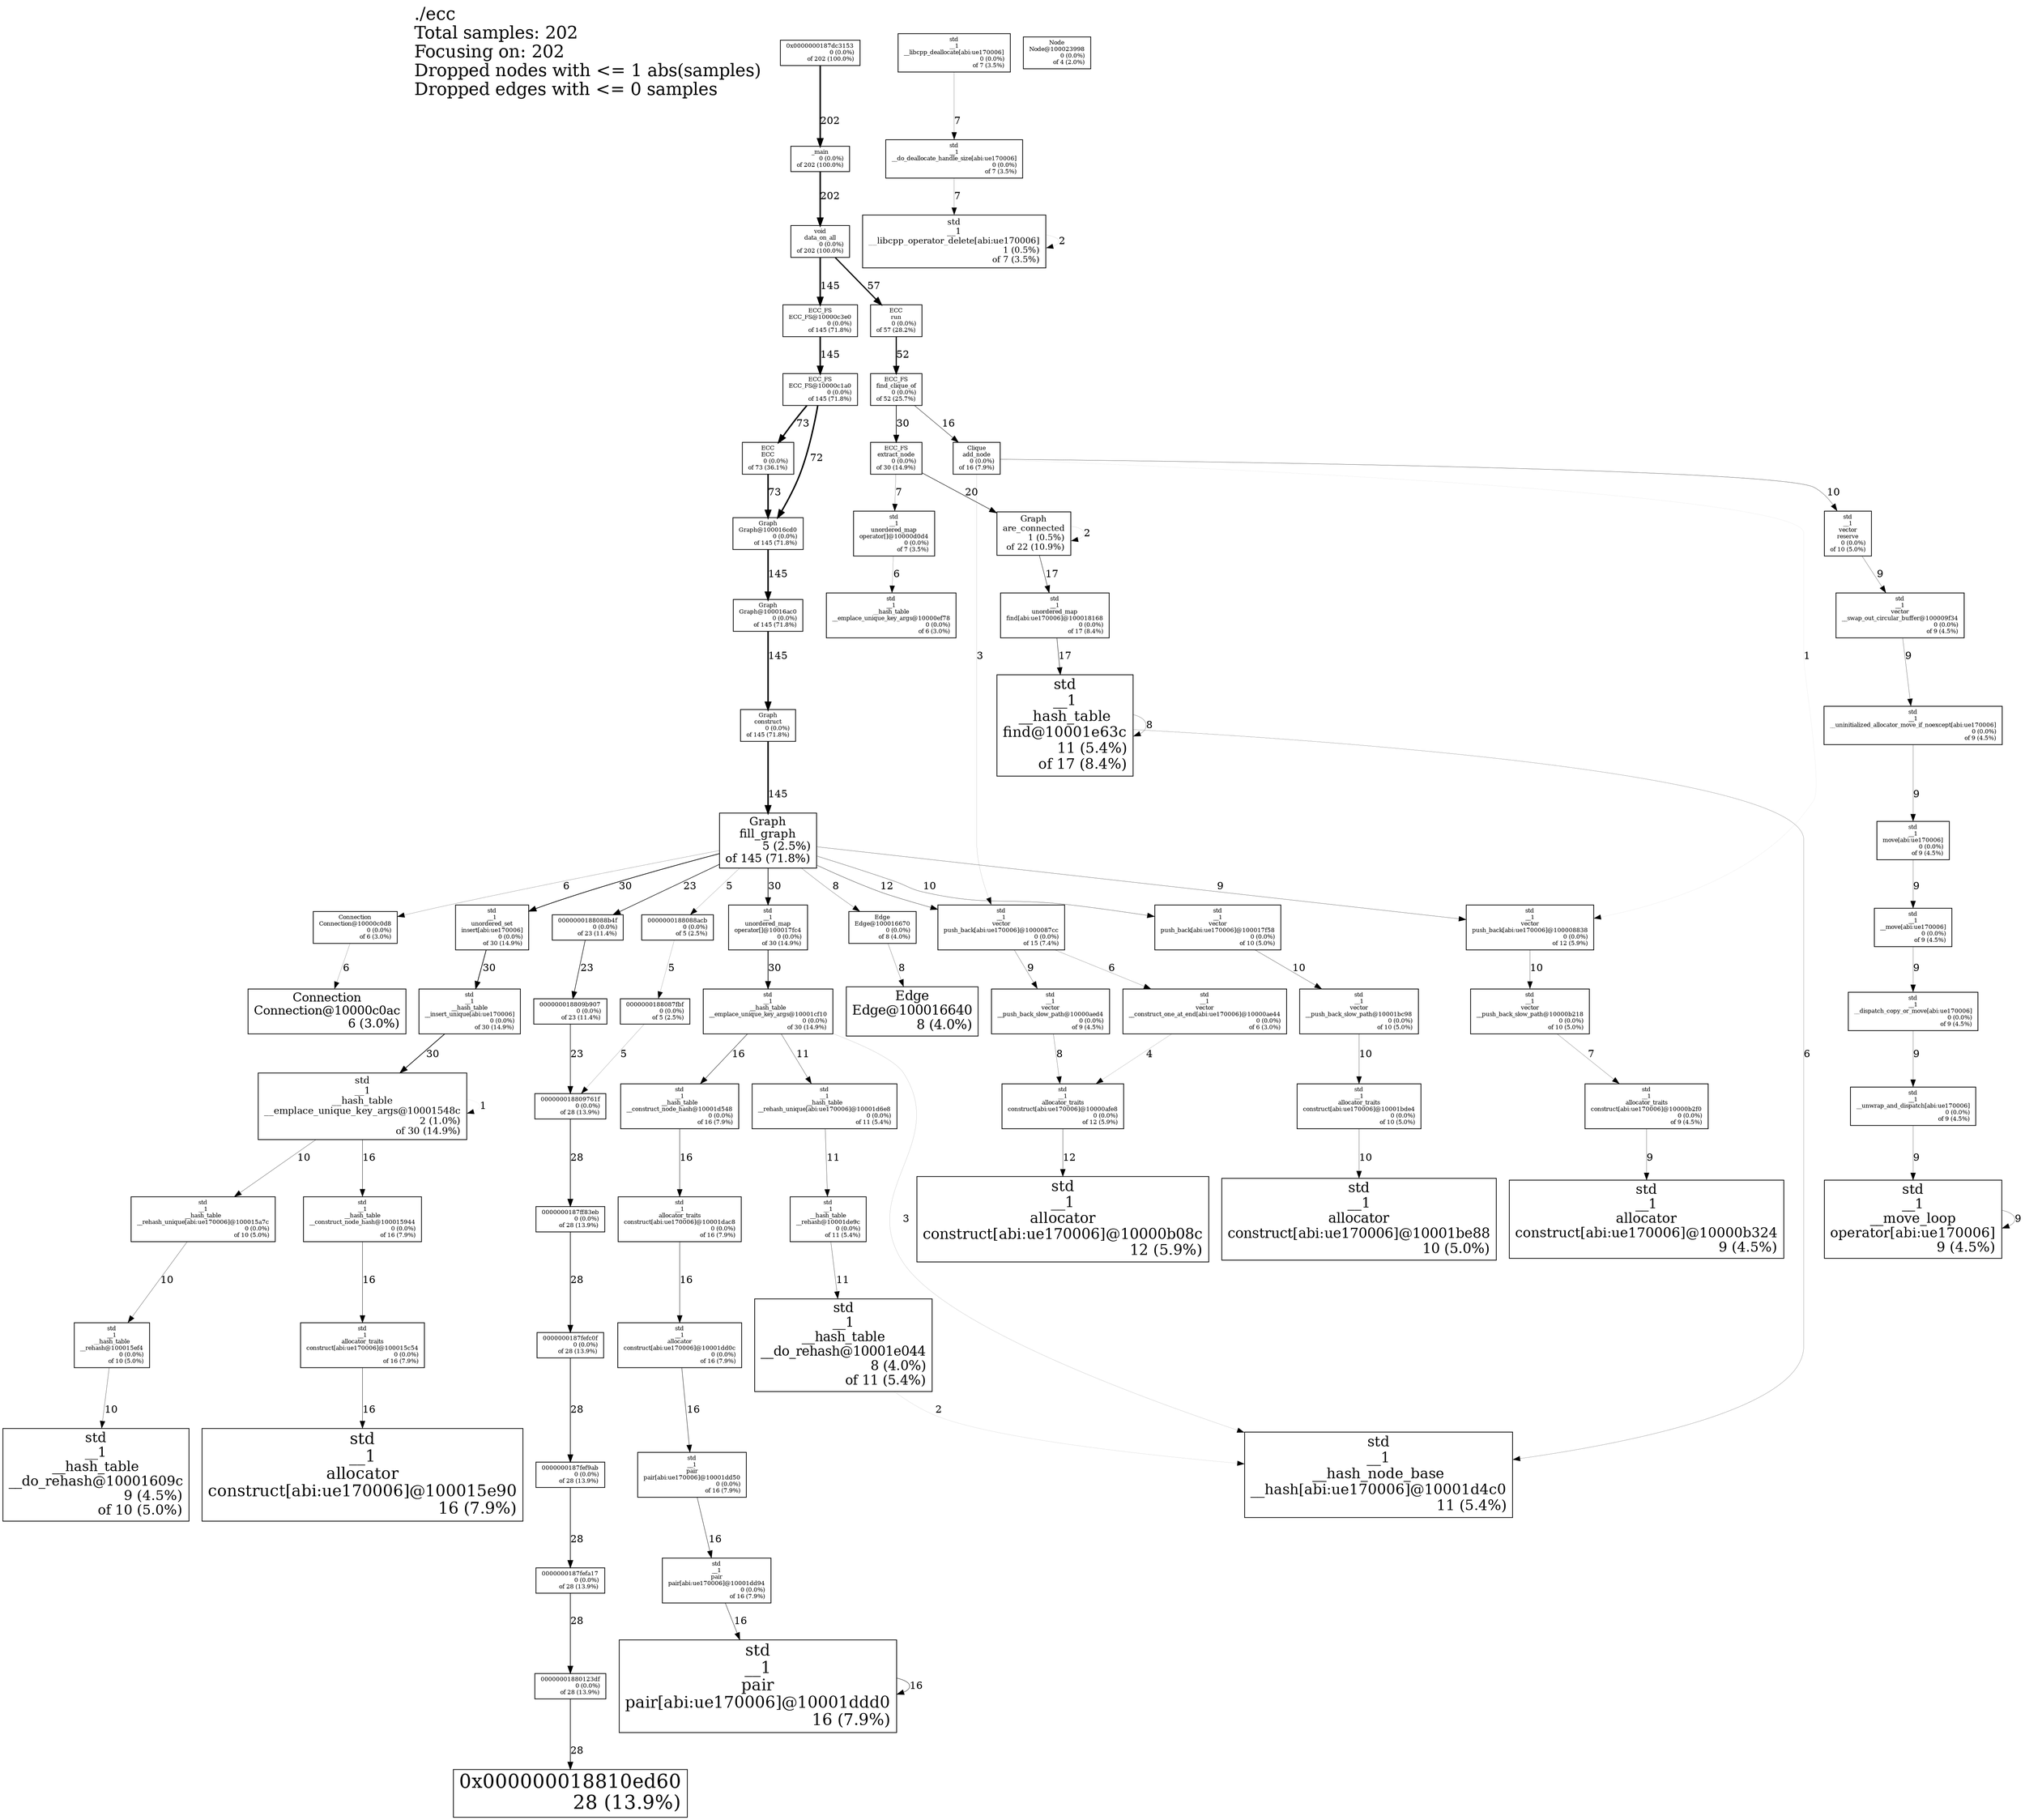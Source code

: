 digraph "./ecc; 202 samples" {
node [width=0.375,height=0.25];
Legend [shape=box,fontsize=24,shape=plaintext,label="./ecc\lTotal samples: 202\lFocusing on: 202\lDropped nodes with <= 1 abs(samples)\lDropped edges with <= 0 samples\l"];
N1 [label="0x0000000187dc3153\n0 (0.0%)\rof 202 (100.0%)\r",shape=box,fontsize=8.0];
N2 [label="_main\n0 (0.0%)\rof 202 (100.0%)\r",shape=box,fontsize=8.0];
N3 [label="void\ndata_on_all\n0 (0.0%)\rof 202 (100.0%)\r",shape=box,fontsize=8.0];
N4 [label="ECC_FS\nECC_FS@10000c1a0\n0 (0.0%)\rof 145 (71.8%)\r",shape=box,fontsize=8.0];
N5 [label="ECC_FS\nECC_FS@10000c3e0\n0 (0.0%)\rof 145 (71.8%)\r",shape=box,fontsize=8.0];
N6 [label="Graph\nGraph@100016ac0\n0 (0.0%)\rof 145 (71.8%)\r",shape=box,fontsize=8.0];
N7 [label="Graph\nGraph@100016cd0\n0 (0.0%)\rof 145 (71.8%)\r",shape=box,fontsize=8.0];
N8 [label="Graph\nconstruct\n0 (0.0%)\rof 145 (71.8%)\r",shape=box,fontsize=8.0];
N9 [label="Graph\nfill_graph\n5 (2.5%)\rof 145 (71.8%)\r",shape=box,fontsize=15.9];
N10 [label="ECC\nECC\n0 (0.0%)\rof 73 (36.1%)\r",shape=box,fontsize=8.0];
N11 [label="ECC\nrun\n0 (0.0%)\rof 57 (28.2%)\r",shape=box,fontsize=8.0];
N12 [label="ECC_FS\nfind_clique_of\n0 (0.0%)\rof 52 (25.7%)\r",shape=box,fontsize=8.0];
N13 [label="ECC_FS\nextract_node\n0 (0.0%)\rof 30 (14.9%)\r",shape=box,fontsize=8.0];
N14 [label="std\n__1\n__hash_table\n__emplace_unique_key_args@10001548c\n2 (1.0%)\rof 30 (14.9%)\r",shape=box,fontsize=13.0];
N15 [label="std\n__1\n__hash_table\n__emplace_unique_key_args@10001cf10\n0 (0.0%)\rof 30 (14.9%)\r",shape=box,fontsize=8.0];
N16 [label="std\n__1\n__hash_table\n__insert_unique[abi:ue170006]\n0 (0.0%)\rof 30 (14.9%)\r",shape=box,fontsize=8.0];
N17 [label="std\n__1\nunordered_map\noperator[]@100017fc4\n0 (0.0%)\rof 30 (14.9%)\r",shape=box,fontsize=8.0];
N18 [label="std\n__1\nunordered_set\ninsert[abi:ue170006]\n0 (0.0%)\rof 30 (14.9%)\r",shape=box,fontsize=8.0];
N19 [label="0000000187fef9ab\n0 (0.0%)\rof 28 (13.9%)\r",shape=box,fontsize=8.0];
N20 [label="0000000187fefa17\n0 (0.0%)\rof 28 (13.9%)\r",shape=box,fontsize=8.0];
N21 [label="0000000187fefc0f\n0 (0.0%)\rof 28 (13.9%)\r",shape=box,fontsize=8.0];
N22 [label="0000000187ff83eb\n0 (0.0%)\rof 28 (13.9%)\r",shape=box,fontsize=8.0];
N23 [label="00000001880123df\n0 (0.0%)\rof 28 (13.9%)\r",shape=box,fontsize=8.0];
N24 [label="000000018809761f\n0 (0.0%)\rof 28 (13.9%)\r",shape=box,fontsize=8.0];
N25 [label="0x000000018810ed60\n28 (13.9%)\r",shape=box,fontsize=26.6];
N26 [label="0000000188088b4f\n0 (0.0%)\rof 23 (11.4%)\r",shape=box,fontsize=8.0];
N27 [label="000000018809b907\n0 (0.0%)\rof 23 (11.4%)\r",shape=box,fontsize=8.0];
N28 [label="Graph\nare_connected\n1 (0.5%)\rof 22 (10.9%)\r",shape=box,fontsize=11.5];
N29 [label="std\n__1\n__hash_table\nfind@10001e63c\n11 (5.4%)\rof 17 (8.4%)\r",shape=box,fontsize=19.7];
N30 [label="std\n__1\nunordered_map\nfind[abi:ue170006]@100018168\n0 (0.0%)\rof 17 (8.4%)\r",shape=box,fontsize=8.0];
N31 [label="Clique\nadd_node\n0 (0.0%)\rof 16 (7.9%)\r",shape=box,fontsize=8.0];
N32 [label="std\n__1\n__hash_table\n__construct_node_hash@100015944\n0 (0.0%)\rof 16 (7.9%)\r",shape=box,fontsize=8.0];
N33 [label="std\n__1\n__hash_table\n__construct_node_hash@10001d548\n0 (0.0%)\rof 16 (7.9%)\r",shape=box,fontsize=8.0];
N34 [label="std\n__1\nallocator\nconstruct[abi:ue170006]@100015e90\n16 (7.9%)\r",shape=box,fontsize=22.1];
N35 [label="std\n__1\nallocator\nconstruct[abi:ue170006]@10001dd0c\n0 (0.0%)\rof 16 (7.9%)\r",shape=box,fontsize=8.0];
N36 [label="std\n__1\nallocator_traits\nconstruct[abi:ue170006]@100015c54\n0 (0.0%)\rof 16 (7.9%)\r",shape=box,fontsize=8.0];
N37 [label="std\n__1\nallocator_traits\nconstruct[abi:ue170006]@10001dac8\n0 (0.0%)\rof 16 (7.9%)\r",shape=box,fontsize=8.0];
N38 [label="std\n__1\npair\npair[abi:ue170006]@10001dd50\n0 (0.0%)\rof 16 (7.9%)\r",shape=box,fontsize=8.0];
N39 [label="std\n__1\npair\npair[abi:ue170006]@10001dd94\n0 (0.0%)\rof 16 (7.9%)\r",shape=box,fontsize=8.0];
N40 [label="std\n__1\npair\npair[abi:ue170006]@10001ddd0\n16 (7.9%)\r",shape=box,fontsize=22.1];
N41 [label="std\n__1\nvector\npush_back[abi:ue170006]@1000087cc\n0 (0.0%)\rof 15 (7.4%)\r",shape=box,fontsize=8.0];
N42 [label="std\n__1\nallocator\nconstruct[abi:ue170006]@10000b08c\n12 (5.9%)\r",shape=box,fontsize=20.2];
N43 [label="std\n__1\nallocator_traits\nconstruct[abi:ue170006]@10000afe8\n0 (0.0%)\rof 12 (5.9%)\r",shape=box,fontsize=8.0];
N44 [label="std\n__1\nvector\npush_back[abi:ue170006]@100008838\n0 (0.0%)\rof 12 (5.9%)\r",shape=box,fontsize=8.0];
N45 [label="std\n__1\n__hash_node_base\n__hash[abi:ue170006]@10001d4c0\n11 (5.4%)\r",shape=box,fontsize=19.7];
N46 [label="std\n__1\n__hash_table\n__do_rehash@10001e044\n8 (4.0%)\rof 11 (5.4%)\r",shape=box,fontsize=18.0];
N47 [label="std\n__1\n__hash_table\n__rehash@10001de9c\n0 (0.0%)\rof 11 (5.4%)\r",shape=box,fontsize=8.0];
N48 [label="std\n__1\n__hash_table\n__rehash_unique[abi:ue170006]@10001d6e8\n0 (0.0%)\rof 11 (5.4%)\r",shape=box,fontsize=8.0];
N49 [label="std\n__1\n__hash_table\n__do_rehash@10001609c\n9 (4.5%)\rof 10 (5.0%)\r",shape=box,fontsize=18.6];
N50 [label="std\n__1\n__hash_table\n__rehash@100015ef4\n0 (0.0%)\rof 10 (5.0%)\r",shape=box,fontsize=8.0];
N51 [label="std\n__1\n__hash_table\n__rehash_unique[abi:ue170006]@100015a7c\n0 (0.0%)\rof 10 (5.0%)\r",shape=box,fontsize=8.0];
N52 [label="std\n__1\nallocator\nconstruct[abi:ue170006]@10001be88\n10 (5.0%)\r",shape=box,fontsize=19.1];
N53 [label="std\n__1\nallocator_traits\nconstruct[abi:ue170006]@10001bde4\n0 (0.0%)\rof 10 (5.0%)\r",shape=box,fontsize=8.0];
N54 [label="std\n__1\nvector\n__push_back_slow_path@10000b218\n0 (0.0%)\rof 10 (5.0%)\r",shape=box,fontsize=8.0];
N55 [label="std\n__1\nvector\n__push_back_slow_path@10001bc98\n0 (0.0%)\rof 10 (5.0%)\r",shape=box,fontsize=8.0];
N56 [label="std\n__1\nvector\npush_back[abi:ue170006]@100017f58\n0 (0.0%)\rof 10 (5.0%)\r",shape=box,fontsize=8.0];
N57 [label="std\n__1\nvector\nreserve\n0 (0.0%)\rof 10 (5.0%)\r",shape=box,fontsize=8.0];
N58 [label="std\n__1\n__dispatch_copy_or_move[abi:ue170006]\n0 (0.0%)\rof 9 (4.5%)\r",shape=box,fontsize=8.0];
N59 [label="std\n__1\n__move[abi:ue170006]\n0 (0.0%)\rof 9 (4.5%)\r",shape=box,fontsize=8.0];
N60 [label="std\n__1\n__move_loop\noperator[abi:ue170006]\n9 (4.5%)\r",shape=box,fontsize=18.6];
N61 [label="std\n__1\n__uninitialized_allocator_move_if_noexcept[abi:ue170006]\n0 (0.0%)\rof 9 (4.5%)\r",shape=box,fontsize=8.0];
N62 [label="std\n__1\n__unwrap_and_dispatch[abi:ue170006]\n0 (0.0%)\rof 9 (4.5%)\r",shape=box,fontsize=8.0];
N63 [label="std\n__1\nallocator\nconstruct[abi:ue170006]@10000b324\n9 (4.5%)\r",shape=box,fontsize=18.6];
N64 [label="std\n__1\nallocator_traits\nconstruct[abi:ue170006]@10000b2f0\n0 (0.0%)\rof 9 (4.5%)\r",shape=box,fontsize=8.0];
N65 [label="std\n__1\nmove[abi:ue170006]\n0 (0.0%)\rof 9 (4.5%)\r",shape=box,fontsize=8.0];
N66 [label="std\n__1\nvector\n__push_back_slow_path@10000aed4\n0 (0.0%)\rof 9 (4.5%)\r",shape=box,fontsize=8.0];
N67 [label="std\n__1\nvector\n__swap_out_circular_buffer@100009f34\n0 (0.0%)\rof 9 (4.5%)\r",shape=box,fontsize=8.0];
N68 [label="Edge\nEdge@100016640\n8 (4.0%)\r",shape=box,fontsize=18.0];
N69 [label="Edge\nEdge@100016670\n0 (0.0%)\rof 8 (4.0%)\r",shape=box,fontsize=8.0];
N70 [label="std\n__1\n__do_deallocate_handle_size[abi:ue170006]\n0 (0.0%)\rof 7 (3.5%)\r",shape=box,fontsize=8.0];
N71 [label="std\n__1\n__libcpp_deallocate[abi:ue170006]\n0 (0.0%)\rof 7 (3.5%)\r",shape=box,fontsize=8.0];
N72 [label="std\n__1\n__libcpp_operator_delete[abi:ue170006]\n1 (0.5%)\rof 7 (3.5%)\r",shape=box,fontsize=11.5];
N73 [label="std\n__1\nunordered_map\noperator[]@10000d0d4\n0 (0.0%)\rof 7 (3.5%)\r",shape=box,fontsize=8.0];
N74 [label="Connection\nConnection@10000c0ac\n6 (3.0%)\r",shape=box,fontsize=16.6];
N75 [label="Connection\nConnection@10000c0d8\n0 (0.0%)\rof 6 (3.0%)\r",shape=box,fontsize=8.0];
N76 [label="std\n__1\n__hash_table\n__emplace_unique_key_args@10000ef78\n0 (0.0%)\rof 6 (3.0%)\r",shape=box,fontsize=8.0];
N77 [label="std\n__1\nvector\n__construct_one_at_end[abi:ue170006]@10000ae44\n0 (0.0%)\rof 6 (3.0%)\r",shape=box,fontsize=8.0];
N78 [label="0000000188087fbf\n0 (0.0%)\rof 5 (2.5%)\r",shape=box,fontsize=8.0];
N79 [label="0000000188088acb\n0 (0.0%)\rof 5 (2.5%)\r",shape=box,fontsize=8.0];
N80 [label="Node\nNode@100023998\n0 (0.0%)\rof 4 (2.0%)\r",shape=box,fontsize=8.0];
N2 -> N3 [label=202, weight=41, style="setlinewidth(2.000000)"];
N1 -> N2 [label=202, weight=41, style="setlinewidth(2.000000)"];
N7 -> N6 [label=145, weight=32, style="setlinewidth(2.000000)"];
N6 -> N8 [label=145, weight=32, style="setlinewidth(2.000000)"];
N8 -> N9 [label=145, weight=32, style="setlinewidth(2.000000)"];
N5 -> N4 [label=145, weight=32, style="setlinewidth(2.000000)"];
N3 -> N5 [label=145, weight=32, style="setlinewidth(2.000000)"];
N10 -> N7 [label=73, weight=20, style="setlinewidth(2.000000)"];
N4 -> N10 [label=73, weight=20, style="setlinewidth(2.000000)"];
N4 -> N7 [label=72, weight=19, style="setlinewidth(2.000000)"];
N3 -> N11 [label=57, weight=16, style="setlinewidth(1.693069)"];
N11 -> N12 [label=52, weight=15, style="setlinewidth(1.544554)"];
N16 -> N14 [label=30, weight=10, style="setlinewidth(0.891089)"];
N18 -> N16 [label=30, weight=10, style="setlinewidth(0.891089)"];
N9 -> N17 [label=30, weight=10, style="setlinewidth(0.891089)"];
N17 -> N15 [label=30, weight=10, style="setlinewidth(0.891089)"];
N12 -> N13 [label=30, weight=10, style="setlinewidth(0.891089)"];
N9 -> N18 [label=30, weight=10, style="setlinewidth(0.891089)"];
N19 -> N20 [label=28, weight=10, style="setlinewidth(0.831683)"];
N23 -> N25 [label=28, weight=10, style="setlinewidth(0.831683)"];
N24 -> N22 [label=28, weight=10, style="setlinewidth(0.831683)"];
N20 -> N23 [label=28, weight=10, style="setlinewidth(0.831683)"];
N22 -> N21 [label=28, weight=10, style="setlinewidth(0.831683)"];
N21 -> N19 [label=28, weight=10, style="setlinewidth(0.831683)"];
N27 -> N24 [label=23, weight=8, style="setlinewidth(0.683168)"];
N9 -> N26 [label=23, weight=8, style="setlinewidth(0.683168)"];
N26 -> N27 [label=23, weight=8, style="setlinewidth(0.683168)"];
N13 -> N28 [label=20, weight=8, style="setlinewidth(0.594059)"];
N28 -> N30 [label=17, weight=7, style="setlinewidth(0.504950)"];
N30 -> N29 [label=17, weight=7, style="setlinewidth(0.504950)"];
N38 -> N39 [label=16, weight=6, style="setlinewidth(0.475248)"];
N37 -> N35 [label=16, weight=6, style="setlinewidth(0.475248)"];
N33 -> N37 [label=16, weight=6, style="setlinewidth(0.475248)"];
N35 -> N38 [label=16, weight=6, style="setlinewidth(0.475248)"];
N15 -> N33 [label=16, weight=6, style="setlinewidth(0.475248)"];
N36 -> N34 [label=16, weight=6, style="setlinewidth(0.475248)"];
N32 -> N36 [label=16, weight=6, style="setlinewidth(0.475248)"];
N14 -> N32 [label=16, weight=6, style="setlinewidth(0.475248)"];
N12 -> N31 [label=16, weight=6, style="setlinewidth(0.475248)"];
N39 -> N40 [label=16, weight=6, style="setlinewidth(0.475248)"];
N40 -> N40 [label=16, weight=6, style="setlinewidth(0.475248)"];
N9 -> N41 [label=12, weight=5, style="setlinewidth(0.356436)"];
N43 -> N42 [label=12, weight=5, style="setlinewidth(0.356436)"];
N48 -> N47 [label=11, weight=5, style="setlinewidth(0.326733)"];
N47 -> N46 [label=11, weight=5, style="setlinewidth(0.326733)"];
N15 -> N48 [label=11, weight=5, style="setlinewidth(0.326733)"];
N56 -> N55 [label=10, weight=5, style="setlinewidth(0.297030)"];
N53 -> N52 [label=10, weight=5, style="setlinewidth(0.297030)"];
N50 -> N49 [label=10, weight=5, style="setlinewidth(0.297030)"];
N9 -> N56 [label=10, weight=5, style="setlinewidth(0.297030)"];
N31 -> N57 [label=10, weight=5, style="setlinewidth(0.297030)"];
N55 -> N53 [label=10, weight=5, style="setlinewidth(0.297030)"];
N44 -> N54 [label=10, weight=5, style="setlinewidth(0.297030)"];
N14 -> N51 [label=10, weight=5, style="setlinewidth(0.297030)"];
N51 -> N50 [label=10, weight=5, style="setlinewidth(0.297030)"];
N67 -> N61 [label=9, weight=4, style="setlinewidth(0.267327)"];
N9 -> N44 [label=9, weight=4, style="setlinewidth(0.267327)"];
N62 -> N60 [label=9, weight=4, style="setlinewidth(0.267327)"];
N59 -> N58 [label=9, weight=4, style="setlinewidth(0.267327)"];
N64 -> N63 [label=9, weight=4, style="setlinewidth(0.267327)"];
N60 -> N60 [label=9, weight=4, style="setlinewidth(0.267327)"];
N61 -> N65 [label=9, weight=4, style="setlinewidth(0.267327)"];
N57 -> N67 [label=9, weight=4, style="setlinewidth(0.267327)"];
N58 -> N62 [label=9, weight=4, style="setlinewidth(0.267327)"];
N41 -> N66 [label=9, weight=4, style="setlinewidth(0.267327)"];
N65 -> N59 [label=9, weight=4, style="setlinewidth(0.267327)"];
N29 -> N29 [label=8, weight=4, style="setlinewidth(0.237624)"];
N66 -> N43 [label=8, weight=4, style="setlinewidth(0.237624)"];
N69 -> N68 [label=8, weight=4, style="setlinewidth(0.237624)"];
N9 -> N69 [label=8, weight=4, style="setlinewidth(0.237624)"];
N13 -> N73 [label=7, weight=3, style="setlinewidth(0.207921)"];
N54 -> N64 [label=7, weight=3, style="setlinewidth(0.207921)"];
N70 -> N72 [label=7, weight=3, style="setlinewidth(0.207921)"];
N71 -> N70 [label=7, weight=3, style="setlinewidth(0.207921)"];
N73 -> N76 [label=6, weight=3, style="setlinewidth(0.178218)"];
N9 -> N75 [label=6, weight=3, style="setlinewidth(0.178218)"];
N41 -> N77 [label=6, weight=3, style="setlinewidth(0.178218)"];
N29 -> N45 [label=6, weight=3, style="setlinewidth(0.178218)"];
N75 -> N74 [label=6, weight=3, style="setlinewidth(0.178218)"];
N79 -> N78 [label=5, weight=3, style="setlinewidth(0.148515)"];
N78 -> N24 [label=5, weight=3, style="setlinewidth(0.148515)"];
N9 -> N79 [label=5, weight=3, style="setlinewidth(0.148515)"];
N77 -> N43 [label=4, weight=2, style="setlinewidth(0.118812)"];
N31 -> N41 [label=3, weight=2, style="setlinewidth(0.089109)"];
N15 -> N45 [label=3, weight=2, style="setlinewidth(0.089109)"];
N28 -> N28 [label=2, weight=1, style="setlinewidth(0.059406)"];
N46 -> N45 [label=2, weight=1, style="setlinewidth(0.059406)"];
N72 -> N72 [label=2, weight=1, style="setlinewidth(0.059406)"];
N14 -> N14 [label=1, weight=1, style="setlinewidth(0.029703)"];
N31 -> N44 [label=1, weight=1, style="setlinewidth(0.029703)"];
}
